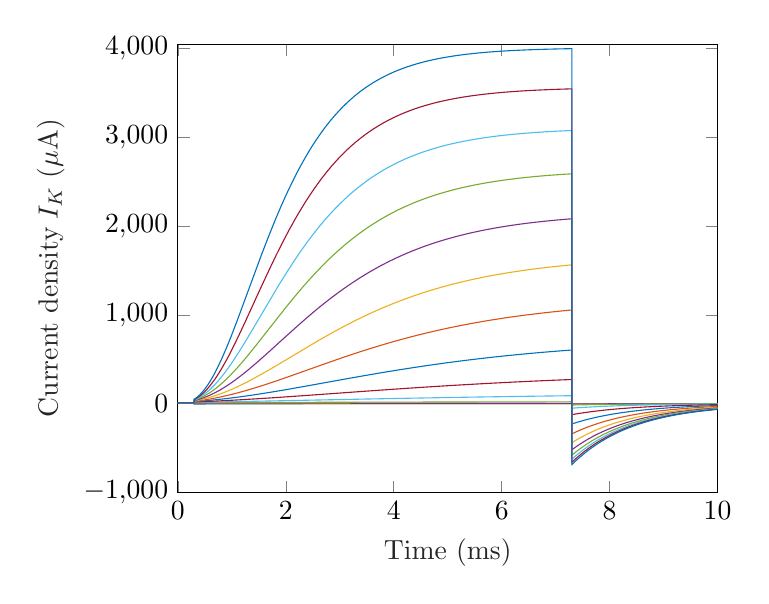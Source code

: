 
\definecolor{mycolor1}{rgb}{0.0,0.447,0.741}%
\definecolor{mycolor2}{rgb}{0.85,0.325,0.098}%
\definecolor{mycolor3}{rgb}{0.929,0.694,0.125}%
\definecolor{mycolor4}{rgb}{0.494,0.184,0.556}%
\definecolor{mycolor5}{rgb}{0.466,0.674,0.188}%
\definecolor{mycolor6}{rgb}{0.301,0.745,0.933}%
\definecolor{mycolor7}{rgb}{0.635,0.078,0.184}%
%
\begin{tikzpicture}

\begin{axis}[%
xmin=0,
xmax=10,
xlabel style={font=\color{white!15!black}},
xlabel={Time (ms)},
ymin=-1000,
ymax=4050,
ylabel style={font=\color{white!15!black}},
ylabel={$\text{Current density} \; I_K \; \text{(}\mu\text{A)}$},
axis background/.style={fill=white},
legend style={legend cell align=left, align=left, draw=white!15!black}
]
\addplot [color=mycolor1]
  table[row sep=crcr]{%
0	8.682\\
0.3	8.669\\
0.3	-4.523\\
0.389	-4.239\\
0.478	-3.973\\
0.568	-3.722\\
0.658	-3.486\\
0.748	-3.264\\
0.839	-3.056\\
0.93	-2.86\\
1.022	-2.676\\
1.115	-2.502\\
1.209	-2.339\\
1.304	-2.185\\
1.399	-2.04\\
1.496	-1.903\\
1.594	-1.774\\
1.694	-1.653\\
1.794	-1.538\\
1.897	-1.43\\
2.002	-1.328\\
2.108	-1.231\\
2.218	-1.139\\
2.33	-1.053\\
2.445	-0.971\\
2.563	-0.894\\
2.686	-0.82\\
2.812	-0.751\\
2.943	-0.686\\
3.08	-0.624\\
3.223	-0.566\\
3.372	-0.51\\
3.529	-0.459\\
3.693	-0.41\\
3.868	-0.364\\
4.053	-0.321\\
4.252	-0.281\\
4.464	-0.244\\
4.693	-0.21\\
4.942	-0.178\\
5.214	-0.149\\
5.514	-0.123\\
5.849	-0.1\\
6.228	-0.079\\
6.661	-0.06\\
7.168	-0.044\\
7.3	-0.041\\
7.301	-0.075\\
7.653	-0.057\\
8.064	-0.041\\
8.556	-0.028\\
9.166	-0.018\\
9.967	-0.01\\
10	-0.01\\
};

\addplot [color=mycolor2]
  table[row sep=crcr]{%
0	8.682\\
0.3	8.669\\
0.3	-0.754\\
0.451	-0.69\\
0.608	-0.629\\
0.772	-0.572\\
0.944	-0.518\\
1.125	-0.466\\
1.316	-0.418\\
1.518	-0.373\\
1.734	-0.33\\
1.964	-0.291\\
2.212	-0.253\\
2.479	-0.219\\
2.771	-0.187\\
3.089	-0.158\\
3.441	-0.132\\
3.834	-0.108\\
4.278	-0.086\\
4.787	-0.067\\
5.381	-0.051\\
6.093	-0.037\\
6.974	-0.026\\
7.3	-0.022\\
7.301	-0.246\\
7.489	-0.211\\
7.692	-0.179\\
7.915	-0.149\\
8.159	-0.123\\
8.43	-0.099\\
8.734	-0.077\\
9.082	-0.059\\
9.486	-0.043\\
9.967	-0.029\\
10	-0.029\\
};

\addplot [color=mycolor3]
  table[row sep=crcr]{%
0	8.682\\
0.3	8.669\\
0.303	3.012\\
0.425	2.864\\
0.55	2.722\\
0.677	2.587\\
0.805	2.457\\
0.936	2.333\\
1.07	2.213\\
1.206	2.099\\
1.346	1.989\\
1.489	1.884\\
1.635	1.783\\
1.786	1.686\\
1.94	1.593\\
2.1	1.504\\
2.264	1.418\\
2.434	1.335\\
2.611	1.256\\
2.793	1.18\\
2.983	1.107\\
3.18	1.037\\
3.386	0.97\\
3.602	0.906\\
3.828	0.844\\
4.066	0.785\\
4.316	0.729\\
4.58	0.675\\
4.859	0.624\\
5.157	0.575\\
5.474	0.529\\
5.813	0.485\\
6.178	0.443\\
6.571	0.404\\
6.997	0.367\\
7.3	0.344\\
7.301	-0.946\\
7.405	-0.867\\
7.513	-0.792\\
7.623	-0.722\\
7.739	-0.656\\
7.857	-0.594\\
7.981	-0.536\\
8.111	-0.481\\
8.248	-0.43\\
8.392	-0.382\\
8.543	-0.337\\
8.704	-0.295\\
8.876	-0.256\\
9.06	-0.22\\
9.26	-0.187\\
9.477	-0.157\\
9.714	-0.13\\
9.977	-0.105\\
10	-0.103\\
};

\addplot [color=mycolor4]
  table[row sep=crcr]{%
0	8.682\\
0.3	8.669\\
0.303	6.781\\
0.462	6.607\\
0.623	6.439\\
0.786	6.276\\
0.952	6.118\\
1.121	5.965\\
1.294	5.816\\
1.469	5.672\\
1.648	5.532\\
1.831	5.397\\
2.017	5.265\\
2.208	5.137\\
2.402	5.013\\
2.603	4.893\\
2.808	4.776\\
3.018	4.662\\
3.233	4.552\\
3.454	4.445\\
3.683	4.34\\
3.917	4.239\\
4.16	4.141\\
4.41	4.045\\
4.668	3.953\\
4.936	3.863\\
5.212	3.776\\
5.498	3.691\\
5.795	3.609\\
6.104	3.53\\
6.425	3.453\\
6.76	3.379\\
7.108	3.307\\
7.3	3.27\\
7.301	-3.997\\
7.383	-3.725\\
7.466	-3.471\\
7.549	-3.234\\
7.633	-3.012\\
7.716	-2.805\\
7.801	-2.611\\
7.886	-2.429\\
7.972	-2.258\\
8.059	-2.099\\
8.146	-1.95\\
8.233	-1.81\\
8.322	-1.679\\
8.413	-1.555\\
8.505	-1.44\\
8.598	-1.331\\
8.693	-1.229\\
8.789	-1.133\\
8.887	-1.043\\
8.989	-0.958\\
9.093	-0.878\\
9.2	-0.803\\
9.31	-0.732\\
9.425	-0.666\\
9.543	-0.603\\
9.666	-0.544\\
9.796	-0.489\\
9.931	-0.437\\
10	-0.413\\
};

\addplot [color=mycolor5]
  table[row sep=crcr]{%
0	8.682\\
0.3	8.669\\
0.303	10.558\\
0.628	11.189\\
0.93	11.763\\
1.214	12.294\\
1.488	12.79\\
1.751	13.258\\
2.007	13.703\\
2.257	14.125\\
2.502	14.529\\
2.744	14.915\\
2.981	15.285\\
3.216	15.64\\
3.448	15.983\\
3.678	16.312\\
3.906	16.629\\
4.133	16.935\\
4.359	17.23\\
4.585	17.515\\
4.809	17.79\\
5.033	18.056\\
5.256	18.313\\
5.48	18.562\\
5.704	18.802\\
5.928	19.035\\
6.152	19.26\\
6.377	19.478\\
6.603	19.69\\
6.83	19.895\\
7.059	20.094\\
7.289	20.286\\
7.3	20.295\\
7.301	-15.947\\
7.381	-14.877\\
7.462	-13.88\\
7.542	-12.95\\
7.622	-12.082\\
7.703	-11.274\\
7.784	-10.519\\
7.864	-9.816\\
7.944	-9.16\\
8.025	-8.544\\
8.107	-7.97\\
8.188	-7.435\\
8.268	-6.937\\
8.35	-6.472\\
8.431	-6.038\\
8.512	-5.631\\
8.594	-5.252\\
8.675	-4.896\\
8.758	-4.565\\
8.839	-4.257\\
8.922	-3.967\\
9.005	-3.698\\
9.088	-3.446\\
9.171	-3.211\\
9.254	-2.99\\
9.338	-2.783\\
9.423	-2.591\\
9.508	-2.409\\
9.595	-2.24\\
9.681	-2.082\\
9.768	-1.933\\
9.857	-1.794\\
9.946	-1.664\\
10	-1.59\\
};

\addplot [color=mycolor6]
  table[row sep=crcr]{%
0	8.682\\
0.3	8.669\\
0.303	14.346\\
0.448	15.757\\
0.601	17.3\\
0.764	19.001\\
0.939	20.879\\
1.127	22.969\\
1.334	25.326\\
1.565	28.027\\
1.835	31.232\\
2.174	35.339\\
3.47	51.123\\
3.772	54.692\\
4.045	57.854\\
4.3	60.739\\
4.541	63.409\\
4.772	65.908\\
4.995	68.261\\
5.212	70.489\\
5.423	72.604\\
5.629	74.619\\
5.832	76.541\\
6.03	78.378\\
6.226	80.137\\
6.42	81.82\\
6.61	83.434\\
6.798	84.984\\
6.985	86.472\\
7.17	87.901\\
7.3	88.886\\
7.301	-51.462\\
7.38	-48.008\\
7.46	-44.786\\
7.54	-41.782\\
7.621	-38.981\\
7.701	-36.368\\
7.78	-33.931\\
7.861	-31.658\\
7.941	-29.539\\
8.021	-27.562\\
8.101	-25.707\\
8.181	-23.977\\
8.262	-22.365\\
8.342	-20.862\\
8.423	-19.46\\
8.504	-18.153\\
8.584	-16.935\\
8.665	-15.798\\
8.745	-14.739\\
8.826	-13.751\\
8.906	-12.829\\
8.987	-11.97\\
9.067	-11.169\\
9.148	-10.422\\
9.228	-9.725\\
9.309	-9.075\\
9.389	-8.465\\
9.47	-7.897\\
9.552	-7.367\\
9.633	-6.872\\
9.713	-6.412\\
9.794	-5.982\\
9.876	-5.579\\
9.957	-5.204\\
10	-5.018\\
};

\addplot [color=mycolor7]
  table[row sep=crcr]{%
0	8.682\\
0.3	8.669\\
0.303	18.149\\
0.394	20.306\\
0.488	22.691\\
0.587	25.318\\
0.689	28.2\\
0.796	31.38\\
0.909	34.873\\
1.027	38.725\\
1.152	42.969\\
1.285	47.658\\
1.426	52.863\\
1.579	58.659\\
1.743	65.166\\
1.925	72.543\\
2.13	81.105\\
2.371	91.409\\
2.685	105.084\\
3.633	146.522\\
3.91	158.301\\
4.156	168.555\\
4.385	177.814\\
4.599	186.326\\
4.805	194.247\\
5.003	201.67\\
5.195	208.664\\
5.382	215.279\\
5.565	221.56\\
5.744	227.518\\
5.92	233.195\\
6.094	238.615\\
6.264	243.788\\
6.433	248.721\\
6.6	253.45\\
6.765	257.968\\
6.928	262.297\\
7.091	266.441\\
7.251	270.408\\
7.3	271.592\\
7.301	-124.485\\
7.38	-116.096\\
7.461	-108.274\\
7.541	-100.981\\
7.62	-94.182\\
7.7	-87.842\\
7.781	-81.931\\
7.861	-76.419\\
7.94	-71.279\\
8.021	-66.487\\
8.101	-62.019\\
8.18	-57.852\\
8.26	-53.966\\
8.341	-50.343\\
8.421	-46.964\\
8.5	-43.813\\
8.581	-40.874\\
8.661	-38.134\\
8.741	-35.578\\
8.82	-33.194\\
8.901	-30.971\\
8.981	-28.898\\
9.06	-26.964\\
9.141	-25.15\\
9.221	-23.458\\
9.302	-21.881\\
9.382	-20.41\\
9.463	-19.039\\
9.543	-17.761\\
9.624	-16.569\\
9.704	-15.457\\
9.785	-14.42\\
9.866	-13.454\\
9.946	-12.553\\
10	-11.982\\
};

\addplot [color=mycolor1]
  table[row sep=crcr]{%
0	8.682\\
0.3	8.669\\
0.303	21.969\\
0.372	25.127\\
0.444	28.652\\
0.519	32.596\\
0.597	36.99\\
0.679	41.895\\
0.764	47.375\\
0.854	53.471\\
0.948	60.254\\
1.047	67.802\\
1.152	76.194\\
1.263	85.558\\
1.38	95.983\\
1.508	107.696\\
1.645	120.894\\
1.796	135.924\\
1.966	153.357\\
2.162	174.149\\
2.409	200.844\\
2.86	250.42\\
3.224	290.193\\
3.48	317.536\\
3.702	340.726\\
3.906	361.375\\
4.097	380.257\\
4.28	397.718\\
4.456	413.991\\
4.625	429.251\\
4.791	443.62\\
4.952	457.172\\
5.111	470.017\\
5.266	482.179\\
5.42	493.76\\
5.571	504.742\\
5.72	515.185\\
5.867	525.142\\
6.014	534.631\\
6.158	543.67\\
6.302	552.306\\
6.443	560.526\\
6.585	568.373\\
6.725	575.863\\
6.864	583.036\\
7.003	589.877\\
7.14	596.401\\
7.277	602.643\\
7.3	603.667\\
7.301	-228.985\\
7.38	-213.519\\
7.461	-199.1\\
7.54	-185.658\\
7.62	-173.127\\
7.701	-161.445\\
7.78	-150.554\\
7.861	-140.4\\
7.941	-130.933\\
8.02	-122.108\\
8.101	-113.879\\
8.181	-106.207\\
8.26	-99.054\\
8.341	-92.385\\
8.42	-86.167\\
8.5	-80.369\\
8.581	-74.962\\
8.66	-69.921\\
8.741	-65.221\\
8.821	-60.838\\
8.9	-56.751\\
8.981	-52.939\\
9.061	-49.385\\
9.14	-46.071\\
9.221	-42.98\\
9.301	-40.098\\
9.38	-37.41\\
9.461	-34.903\\
9.54	-32.564\\
9.62	-30.384\\
9.701	-28.35\\
9.781	-26.442\\
9.861	-24.663\\
9.942	-23.004\\
10	-21.879\\
};

\addplot [color=mycolor2]
  table[row sep=crcr]{%
0	8.682\\
0.3	8.669\\
0.303	25.808\\
0.361	30.125\\
0.42	35.051\\
0.483	40.642\\
0.549	47.005\\
0.617	54.205\\
0.688	62.31\\
0.764	71.445\\
0.842	81.75\\
0.926	93.305\\
1.014	106.334\\
1.107	121.009\\
1.207	137.503\\
1.313	156.169\\
1.429	177.292\\
1.556	201.547\\
1.697	229.647\\
1.86	263.043\\
2.058	304.916\\
2.348	367.539\\
2.811	467.356\\
3.041	515.734\\
3.238	556.253\\
3.419	592.192\\
3.59	624.875\\
3.752	654.979\\
3.907	682.87\\
4.058	708.983\\
4.205	733.466\\
4.349	756.464\\
4.489	778.19\\
4.628	798.694\\
4.764	818.096\\
4.899	836.441\\
5.032	853.839\\
5.164	870.33\\
5.293	885.951\\
5.422	900.799\\
5.551	914.904\\
5.678	928.3\\
5.803	941.016\\
5.928	953.084\\
6.053	964.58\\
6.177	975.482\\
6.3	985.861\\
6.422	995.74\\
6.544	1005.141\\
6.666	1014.084\\
6.786	1022.59\\
6.907	1030.68\\
7.027	1038.372\\
7.147	1045.715\\
7.266	1052.694\\
7.3	1054.593\\
7.301	-341.201\\
7.38	-318.124\\
7.46	-296.613\\
7.541	-276.561\\
7.62	-257.869\\
7.7	-240.444\\
7.781	-224.201\\
7.861	-209.058\\
7.94	-194.942\\
8.021	-181.782\\
8.101	-169.513\\
8.18	-158.076\\
8.261	-147.413\\
8.341	-137.471\\
8.42	-128.203\\
8.501	-119.562\\
8.581	-111.506\\
8.66	-103.995\\
8.741	-96.991\\
8.821	-90.461\\
8.9	-84.373\\
8.98	-78.696\\
9.061	-73.403\\
9.14	-68.467\\
9.22	-63.865\\
9.301	-59.574\\
9.38	-55.572\\
9.46	-51.84\\
9.541	-48.36\\
9.62	-45.115\\
9.7	-42.088\\
9.781	-39.266\\
9.861	-36.634\\
9.94	-34.179\\
10	-32.461\\
};

\addplot [color=mycolor3]
  table[row sep=crcr]{%
0	8.682\\
0.3	8.669\\
0.303	29.665\\
0.353	35.309\\
0.405	41.809\\
0.459	49.322\\
0.516	57.95\\
0.576	67.881\\
0.639	79.239\\
0.706	92.143\\
0.775	106.927\\
0.85	123.744\\
0.928	142.861\\
1.012	164.559\\
1.101	189.271\\
1.197	217.46\\
1.303	249.923\\
1.419	287.504\\
1.551	331.745\\
1.706	385.642\\
1.903	456.748\\
2.628	718.723\\
2.811	781.708\\
2.976	836.798\\
3.13	886.418\\
3.276	931.884\\
3.417	973.961\\
3.553	1013.076\\
3.686	1049.495\\
3.815	1083.603\\
3.943	1115.628\\
4.068	1145.782\\
4.19	1174.145\\
4.312	1200.911\\
4.432	1226.15\\
4.551	1249.935\\
4.668	1272.431\\
4.784	1293.696\\
4.9	1313.789\\
5.014	1332.767\\
5.129	1350.763\\
5.242	1367.746\\
5.354	1383.84\\
5.466	1399.087\\
5.578	1413.526\\
5.688	1427.197\\
5.799	1440.138\\
5.909	1452.386\\
6.018	1463.975\\
6.128	1474.989\\
6.237	1485.406\\
6.345	1495.257\\
6.454	1504.615\\
6.562	1513.462\\
6.67	1521.864\\
6.777	1529.805\\
6.885	1537.344\\
6.992	1544.468\\
7.099	1551.23\\
7.206	1557.649\\
7.3	1563.016\\
7.301	-440.859\\
7.38	-411.019\\
7.46	-383.205\\
7.541	-357.278\\
7.62	-333.111\\
7.7	-310.583\\
7.781	-289.584\\
7.861	-270.008\\
7.94	-251.761\\
8.021	-234.75\\
8.101	-218.892\\
8.18	-204.109\\
8.261	-190.328\\
8.341	-177.481\\
8.42	-165.504\\
8.501	-154.338\\
8.581	-143.928\\
8.66	-134.222\\
8.741	-125.174\\
8.821	-116.738\\
8.9	-108.873\\
8.98	-101.54\\
9.061	-94.702\\
9.14	-88.327\\
9.22	-82.383\\
9.301	-76.841\\
9.38	-71.673\\
9.46	-66.854\\
9.541	-62.361\\
9.62	-58.171\\
9.7	-54.264\\
9.781	-50.62\\
9.861	-47.223\\
9.94	-44.054\\
10	-41.837\\
};

\addplot [color=mycolor4]
  table[row sep=crcr]{%
0	8.682\\
0.3	8.669\\
0.303	33.54\\
0.347	40.599\\
0.394	48.861\\
0.443	58.564\\
0.494	69.874\\
0.548	82.959\\
0.606	98.127\\
0.666	115.726\\
0.73	135.984\\
0.798	159.294\\
0.87	186.078\\
0.948	216.785\\
1.032	252.087\\
1.122	292.934\\
1.223	340.58\\
1.336	396.59\\
1.466	464.386\\
1.628	551.282\\
1.883	691.876\\
2.2	865.956\\
2.385	964.756\\
2.545	1047.119\\
2.691	1119.762\\
2.829	1185.274\\
2.961	1245.353\\
3.087	1300.682\\
3.21	1352.112\\
3.33	1400.02\\
3.448	1444.759\\
3.562	1486.487\\
3.676	1525.7\\
3.787	1562.354\\
3.898	1596.895\\
4.007	1629.273\\
4.115	1659.744\\
4.222	1688.404\\
4.328	1715.347\\
4.434	1740.784\\
4.538	1764.674\\
4.642	1787.211\\
4.745	1808.464\\
4.849	1828.498\\
4.951	1847.378\\
5.053	1865.166\\
5.155	1881.921\\
5.256	1897.7\\
5.356	1912.63\\
5.457	1926.683\\
5.557	1939.91\\
5.657	1952.419\\
5.756	1964.188\\
5.856	1975.315\\
5.955	1985.78\\
6.054	1995.673\\
6.153	2005.021\\
6.251	2013.81\\
6.35	2022.115\\
6.448	2029.961\\
6.546	2037.334\\
6.644	2044.3\\
6.742	2050.88\\
6.84	2057.062\\
6.938	2062.902\\
7.035	2068.417\\
7.133	2073.625\\
7.23	2078.542\\
7.3	2081.902\\
7.3	-520.481\\
7.381	-485.236\\
7.461	-452.383\\
7.541	-421.761\\
7.62	-393.218\\
7.7	-366.612\\
7.78	-341.811\\
7.86	-318.694\\
7.941	-297.144\\
8.021	-277.056\\
8.101	-258.33\\
8.18	-240.874\\
8.26	-224.601\\
8.34	-209.432\\
8.421	-195.29\\
8.501	-182.106\\
8.581	-169.816\\
8.66	-158.358\\
8.74	-147.676\\
8.82	-137.717\\
8.901	-128.432\\
8.981	-119.775\\
9.061	-111.705\\
9.14	-104.18\\
9.22	-97.164\\
9.3	-90.623\\
9.381	-84.523\\
9.461	-78.836\\
9.541	-73.534\\
9.62	-68.589\\
9.7	-63.979\\
9.78	-59.679\\
9.86	-55.67\\
9.941	-51.932\\
10	-49.316\\
};

\addplot [color=mycolor5]
  table[row sep=crcr]{%
0	8.682\\
0.3	8.669\\
0.303	37.432\\
0.343	46.03\\
0.386	56.239\\
0.431	68.401\\
0.479	82.766\\
0.528	99.59\\
0.581	119.319\\
0.637	142.254\\
0.697	168.913\\
0.76	199.872\\
0.829	235.748\\
0.902	277.484\\
0.982	326.103\\
1.07	383.01\\
1.169	450.365\\
1.282	531.513\\
1.419	634.013\\
1.612	783.291\\
2	1083.212\\
2.166	1206.744\\
2.311	1310.655\\
2.444	1402.121\\
2.57	1484.729\\
2.689	1560.17\\
2.805	1629.7\\
2.918	1693.895\\
3.028	1753.577\\
3.135	1808.975\\
3.242	1860.807\\
3.345	1909.019\\
3.448	1954.254\\
3.55	1996.453\\
3.651	2035.987\\
3.75	2072.999\\
3.849	2107.632\\
3.947	2140.186\\
4.044	2170.768\\
4.14	2199.34\\
4.236	2226.164\\
4.332	2251.338\\
4.427	2274.956\\
4.521	2297.108\\
4.616	2317.988\\
4.71	2337.559\\
4.803	2355.901\\
4.897	2373.179\\
4.99	2389.363\\
5.083	2404.602\\
5.175	2418.872\\
5.268	2432.305\\
5.36	2444.88\\
5.452	2456.715\\
5.544	2467.85\\
5.635	2478.27\\
5.727	2488.074\\
5.818	2497.296\\
5.91	2505.923\\
6.001	2514.037\\
6.091	2521.669\\
6.182	2528.846\\
6.273	2535.593\\
6.364	2541.903\\
6.454	2547.836\\
6.545	2553.414\\
6.635	2558.658\\
6.726	2563.587\\
6.816	2568.221\\
6.907	2572.575\\
6.997	2576.646\\
7.087	2580.472\\
7.177	2584.068\\
7.267	2587.449\\
7.3	2588.637\\
7.3	-581.127\\
7.381	-541.762\\
7.461	-505.072\\
7.541	-470.872\\
7.62	-438.995\\
7.7	-409.282\\
7.78	-381.586\\
7.86	-355.769\\
7.941	-331.704\\
8.021	-309.272\\
8.101	-288.361\\
8.18	-268.869\\
8.26	-250.698\\
8.34	-233.76\\
8.421	-217.969\\
8.501	-203.249\\
8.581	-189.526\\
8.66	-176.733\\
8.74	-164.806\\
8.82	-153.688\\
8.901	-143.322\\
8.981	-133.657\\
9.061	-124.647\\
9.14	-116.247\\
9.22	-108.415\\
9.3	-101.113\\
9.381	-94.304\\
9.461	-87.956\\
9.541	-82.037\\
9.62	-76.518\\
9.7	-71.372\\
9.78	-66.574\\
9.86	-62.099\\
9.941	-57.927\\
10	-55.007\\
};

\addplot [color=mycolor6]
  table[row sep=crcr]{%
0	8.682\\
0.3	8.669\\
0.303	41.34\\
0.34	51.609\\
0.38	63.964\\
0.422	78.875\\
0.466	96.697\\
0.514	117.793\\
0.564	142.785\\
0.617	172.099\\
0.673	206.454\\
0.733	246.645\\
0.799	293.895\\
0.87	349.164\\
0.948	414.26\\
1.035	491.575\\
1.135	585.048\\
1.253	701.748\\
1.41	862.66\\
1.875	1340.433\\
2.021	1482.606\\
2.151	1604.384\\
2.271	1712.673\\
2.386	1810.316\\
2.496	1899.517\\
2.602	1981.497\\
2.706	2057.017\\
2.807	2127.129\\
2.907	2192.12\\
3.005	2252.59\\
3.102	2308.793\\
3.197	2361.251\\
3.291	2409.92\\
3.385	2455.522\\
3.477	2497.994\\
3.569	2537.741\\
3.66	2574.719\\
3.751	2609.296\\
3.84	2641.614\\
3.93	2671.81\\
4.019	2700.013\\
4.108	2726.349\\
4.196	2751.072\\
4.284	2774.142\\
4.372	2795.666\\
4.459	2815.859\\
4.546	2834.691\\
4.633	2852.351\\
4.72	2868.907\\
4.807	2884.337\\
4.893	2898.799\\
4.979	2912.275\\
5.065	2924.904\\
5.151	2936.736\\
5.237	2947.82\\
5.323	2958.143\\
5.408	2967.813\\
5.494	2976.87\\
5.579	2985.351\\
5.664	2993.247\\
5.749	3000.642\\
5.834	3007.567\\
5.919	3014.051\\
6.004	3020.121\\
6.089	3025.804\\
6.174	3031.123\\
6.259	3036.102\\
6.343	3040.734\\
6.428	3045.071\\
6.512	3049.131\\
6.597	3052.931\\
6.682	3056.488\\
6.766	3059.817\\
6.851	3062.932\\
6.935	3065.847\\
7.019	3068.575\\
7.104	3071.128\\
7.189	3073.517\\
7.273	3075.752\\
7.3	3076.435\\
7.3	-626.684\\
7.381	-584.225\\
7.461	-544.65\\
7.541	-507.764\\
7.62	-473.382\\
7.7	-441.334\\
7.78	-411.462\\
7.86	-383.618\\
7.941	-357.663\\
8.021	-333.47\\
8.101	-310.918\\
8.18	-289.896\\
8.26	-270.299\\
8.34	-252.032\\
8.421	-235.002\\
8.501	-219.128\\
8.581	-204.329\\
8.66	-190.533\\
8.74	-177.672\\
8.82	-165.682\\
8.901	-154.503\\
8.981	-144.082\\
9.061	-134.367\\
9.14	-125.309\\
9.22	-116.863\\
9.3	-108.99\\
9.381	-101.649\\
9.461	-94.804\\
9.541	-88.422\\
9.62	-82.471\\
9.7	-76.923\\
9.78	-71.75\\
9.86	-66.926\\
9.941	-62.428\\
10	-59.28\\
};

\addplot [color=mycolor7]
  table[row sep=crcr]{%
0	8.682\\
0.3	8.669\\
0.303	45.266\\
0.338	57.275\\
0.375	71.897\\
0.414	89.754\\
0.456	111.052\\
0.501	136.797\\
0.548	167.233\\
0.598	203.582\\
0.652	246.495\\
0.711	297.474\\
0.774	357.748\\
0.843	429.088\\
0.921	513.924\\
1.008	616.593\\
1.11	743.571\\
1.24	911.843\\
1.479	1229.992\\
1.682	1495.429\\
1.823	1674.941\\
1.948	1825.562\\
2.063	1958.171\\
2.171	2077.066\\
2.276	2185.108\\
2.376	2283.898\\
2.474	2374.444\\
2.569	2458.118\\
2.662	2535.315\\
2.755	2606.822\\
2.845	2673.337\\
2.935	2734.809\\
3.023	2791.894\\
3.111	2845.16\\
3.198	2894.545\\
3.285	2940.57\\
3.371	2983.436\\
3.456	3023.114\\
3.541	3060.047\\
3.625	3094.61\\
3.709	3126.749\\
3.793	3156.627\\
3.876	3184.399\\
3.959	3210.36\\
4.041	3234.476\\
4.124	3257.009\\
4.206	3277.932\\
4.287	3297.474\\
4.369	3315.722\\
4.451	3332.655\\
4.532	3348.464\\
4.614	3363.219\\
4.695	3376.905\\
4.776	3389.678\\
4.857	3401.597\\
4.938	3412.716\\
5.019	3423.026\\
5.099	3432.645\\
5.18	3441.619\\
5.26	3449.988\\
5.34	3457.794\\
5.421	3465.073\\
5.501	3471.86\\
5.581	3478.149\\
5.662	3484.015\\
5.742	3489.485\\
5.822	3494.585\\
5.901	3499.34\\
5.981	3503.774\\
6.061	3507.907\\
6.142	3511.759\\
6.222	3515.351\\
6.302	3518.698\\
6.381	3521.818\\
6.461	3524.725\\
6.541	3527.435\\
6.622	3529.96\\
6.701	3532.299\\
6.78	3534.48\\
6.86	3536.512\\
6.939	3538.407\\
7.019	3540.174\\
7.099	3541.82\\
7.178	3543.355\\
7.258	3544.785\\
7.3	3545.51\\
7.3	-661.029\\
7.381	-616.237\\
7.461	-574.488\\
7.541	-535.575\\
7.62	-499.304\\
7.7	-465.496\\
7.78	-433.984\\
7.86	-404.611\\
7.941	-377.232\\
8.021	-351.711\\
8.101	-327.921\\
8.18	-305.746\\
8.26	-285.074\\
8.34	-265.805\\
8.421	-247.842\\
8.501	-231.097\\
8.581	-215.487\\
8.66	-200.935\\
8.74	-187.369\\
8.82	-174.722\\
8.901	-162.931\\
8.981	-151.94\\
9.061	-141.692\\
9.14	-132.138\\
9.22	-123.231\\
9.3	-114.926\\
9.381	-107.184\\
9.461	-99.965\\
9.541	-93.234\\
9.62	-86.958\\
9.7	-81.106\\
9.78	-75.65\\
9.86	-70.563\\
9.941	-65.819\\
10	-62.5\\
};

\addplot [color=mycolor1]
  table[row sep=crcr]{%
0	8.682\\
0.3	8.669\\
0.303	49.208\\
0.336	63.076\\
0.371	80.154\\
0.409	101.235\\
0.448	126.61\\
0.49	157.562\\
0.535	194.427\\
0.584	238.771\\
0.637	291.966\\
0.693	354.915\\
0.755	430.278\\
0.823	520.418\\
0.901	629.194\\
0.99	762.953\\
1.099	935.452\\
1.255	1192.748\\
1.553	1683.497\\
1.688	1895.012\\
1.805	2071.374\\
1.913	2225.437\\
2.015	2363.295\\
2.113	2488.461\\
2.207	2602.284\\
2.3	2706.613\\
2.39	2802.561\\
2.478	2891.141\\
2.565	2972.8\\
2.651	3047.996\\
2.735	3117.578\\
2.819	3182.283\\
2.902	3242.046\\
2.985	3297.538\\
3.066	3348.726\\
3.147	3396.213\\
3.227	3440.244\\
3.307	3481.056\\
3.387	3519.1\\
3.467	3554.327\\
3.546	3586.939\\
3.625	3617.312\\
3.704	3645.412\\
3.782	3671.568\\
3.86	3695.756\\
3.938	3718.264\\
4.015	3739.071\\
4.093	3758.428\\
4.171	3776.431\\
4.247	3793.065\\
4.325	3808.535\\
4.401	3822.918\\
4.479	3836.288\\
4.555	3848.714\\
4.632	3860.188\\
4.709	3870.853\\
4.785	3880.764\\
4.861	3889.974\\
4.938	3898.53\\
5.015	3906.479\\
5.09	3913.816\\
5.166	3920.633\\
5.242	3926.967\\
5.318	3932.851\\
5.394	3938.318\\
5.47	3943.395\\
5.546	3948.112\\
5.622	3952.492\\
5.698	3956.559\\
5.774	3960.337\\
5.851	3963.845\\
5.927	3967.102\\
6.003	3970.126\\
6.079	3972.934\\
6.155	3975.541\\
6.231	3977.961\\
6.307	3980.208\\
6.382	3982.28\\
6.457	3984.205\\
6.533	3985.993\\
6.608	3987.653\\
6.684	3989.195\\
6.76	3990.627\\
6.835	3991.956\\
6.91	3993.191\\
6.986	3994.338\\
7.061	3995.402\\
7.137	3996.391\\
7.213	3997.309\\
7.288	3998.162\\
7.3	3998.291\\
7.3	-687.207\\
7.381	-640.637\\
7.461	-597.23\\
7.541	-556.772\\
7.62	-519.062\\
7.7	-483.913\\
7.78	-451.15\\
7.86	-420.612\\
7.941	-392.147\\
8.021	-365.613\\
8.101	-340.881\\
8.18	-317.826\\
8.26	-296.335\\
8.34	-276.302\\
8.421	-257.627\\
8.501	-240.219\\
8.581	-223.99\\
8.66	-208.862\\
8.74	-194.759\\
8.82	-181.611\\
8.901	-169.354\\
8.981	-157.928\\
9.061	-147.275\\
9.14	-137.343\\
9.22	-128.083\\
9.3	-119.45\\
9.381	-111.402\\
9.461	-103.897\\
9.541	-96.901\\
9.62	-90.377\\
9.7	-84.294\\
9.78	-78.623\\
9.86	-73.335\\
9.941	-68.403\\
10	-64.953\\
};
\end{axis}
\end{tikzpicture}
